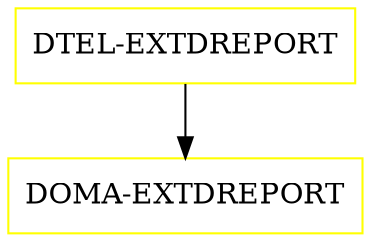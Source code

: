 digraph G {
  "DTEL-EXTDREPORT" [shape=box,color=yellow];
  "DOMA-EXTDREPORT" [shape=box,color=yellow,URL="./DOMA_EXTDREPORT.html"];
  "DTEL-EXTDREPORT" -> "DOMA-EXTDREPORT";
}
